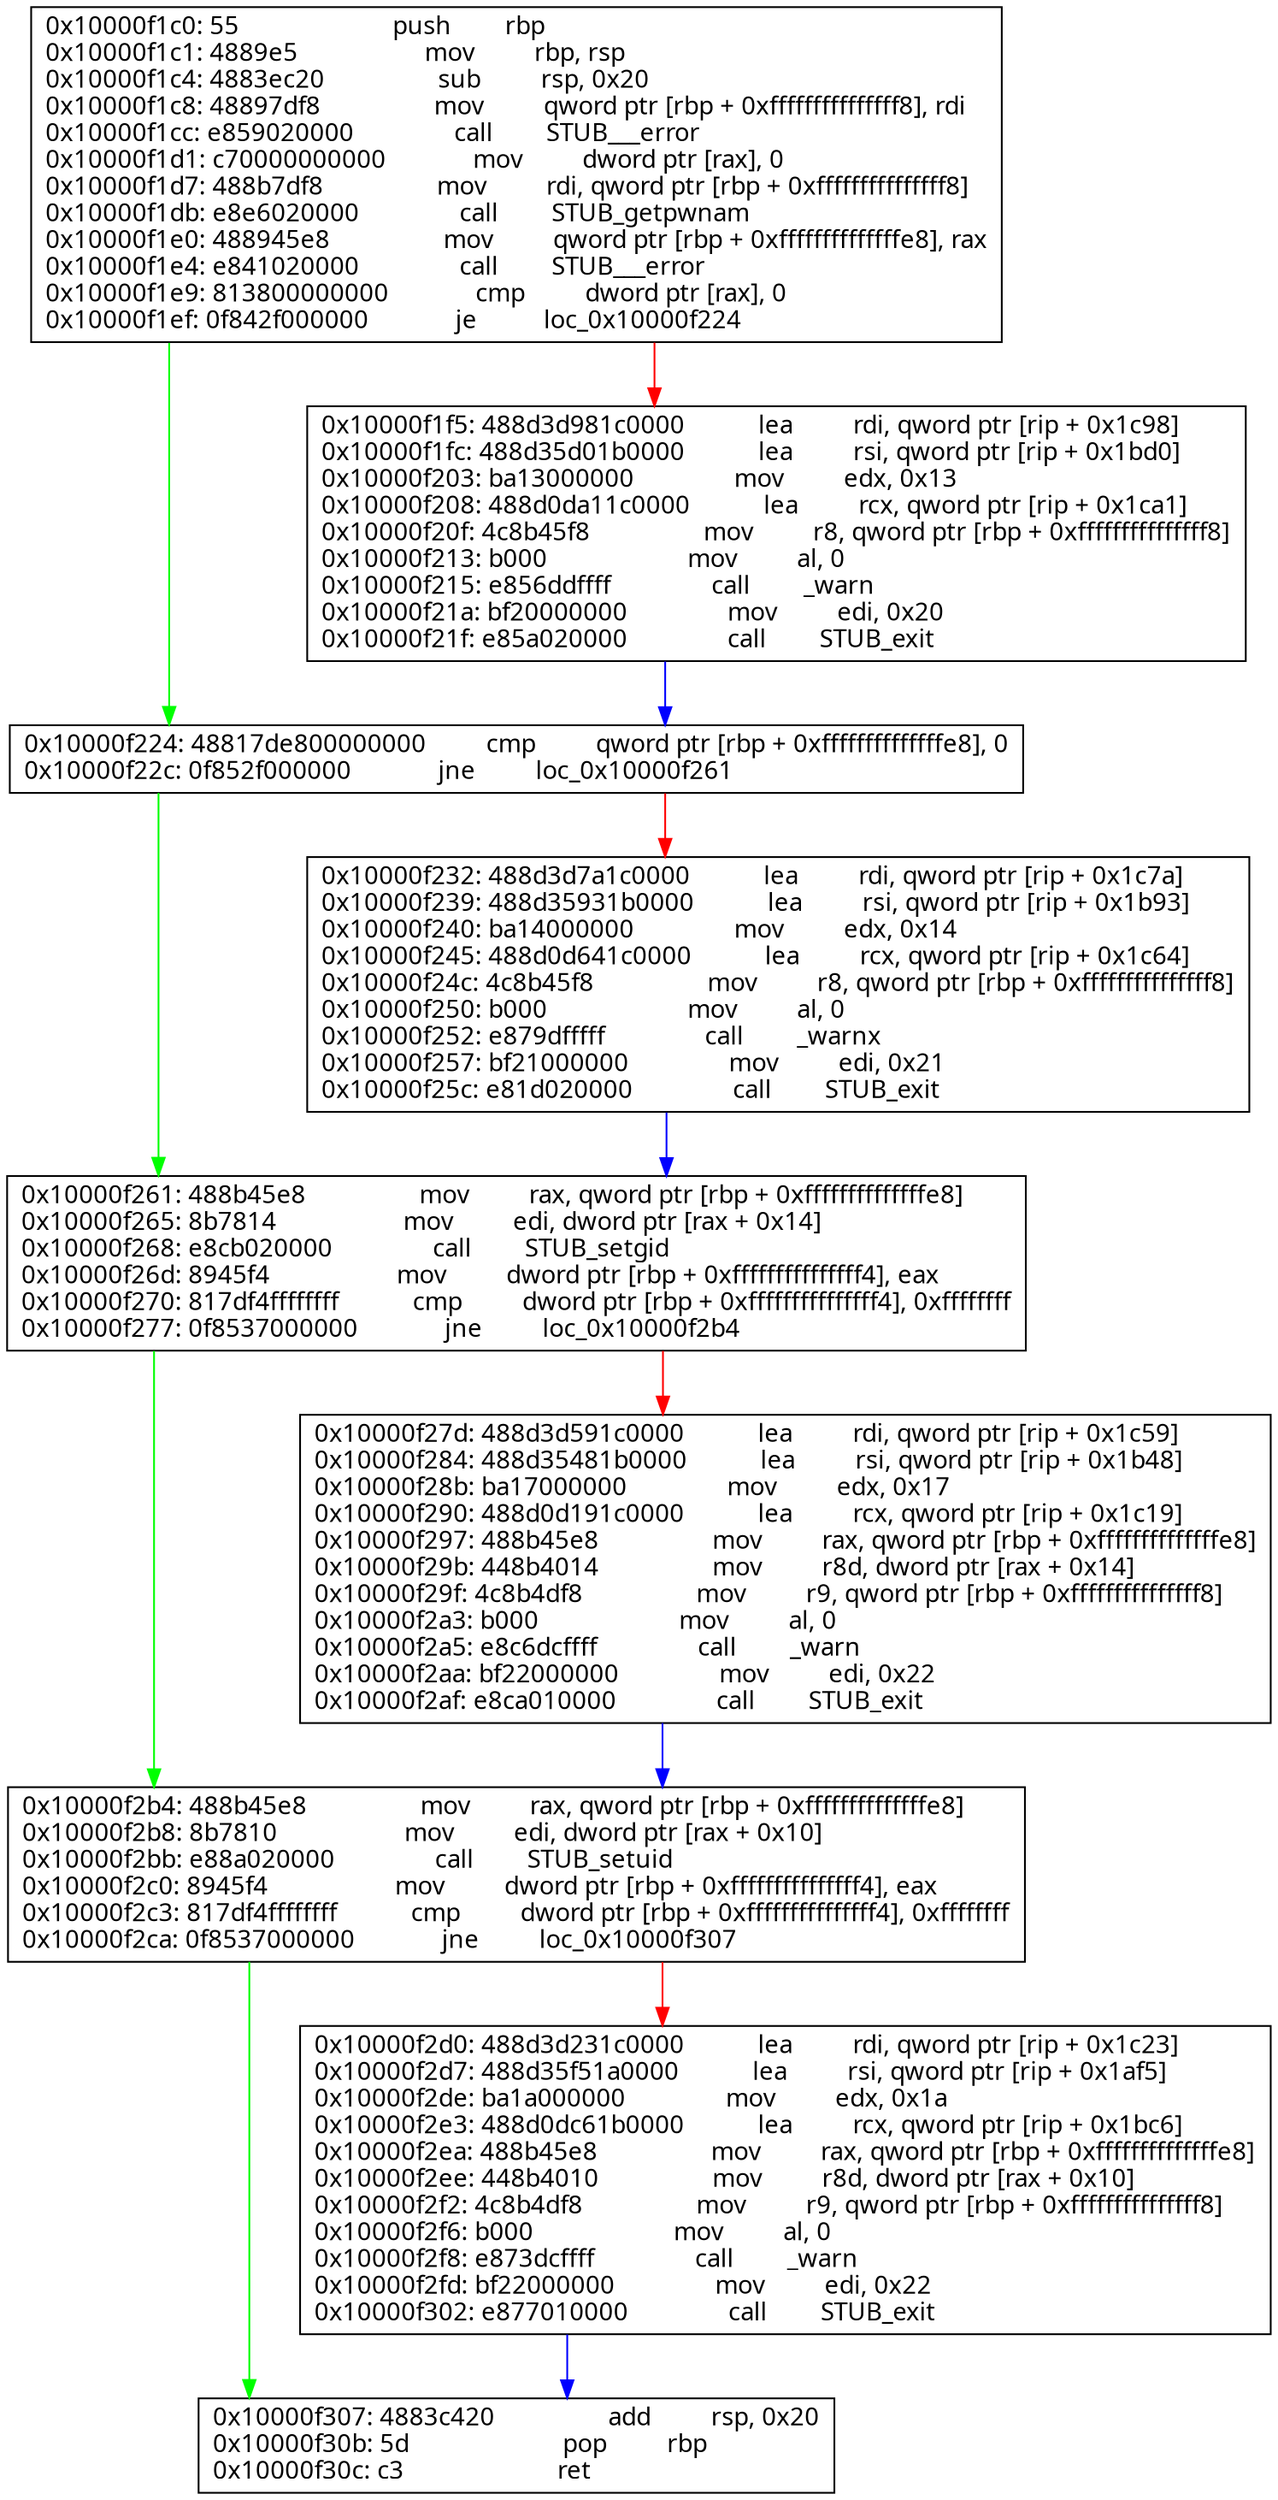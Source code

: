 digraph _su { 
splines="ortho"
 4295029184 [shape=box,fontname=menlo,label="0x10000f1c0: 55                       push        rbp\l0x10000f1c1: 4889e5                   mov         rbp, rsp\l0x10000f1c4: 4883ec20                 sub         rsp, 0x20\l0x10000f1c8: 48897df8                 mov         qword ptr [rbp + 0xfffffffffffffff8], rdi\l0x10000f1cc: e859020000               call        STUB___error\l0x10000f1d1: c70000000000             mov         dword ptr [rax], 0\l0x10000f1d7: 488b7df8                 mov         rdi, qword ptr [rbp + 0xfffffffffffffff8]\l0x10000f1db: e8e6020000               call        STUB_getpwnam\l0x10000f1e0: 488945e8                 mov         qword ptr [rbp + 0xffffffffffffffe8], rax\l0x10000f1e4: e841020000               call        STUB___error\l0x10000f1e9: 813800000000             cmp         dword ptr [rax], 0\l0x10000f1ef: 0f842f000000             je          loc_0x10000f224\l"];
 4295029184 -> 4295029284[color=green];
 4295029184 -> 4295029237[color=red];
 4295029284 [shape=box,fontname=menlo,label="0x10000f224: 48817de800000000         cmp         qword ptr [rbp + 0xffffffffffffffe8], 0\l0x10000f22c: 0f852f000000             jne         loc_0x10000f261\l"];
 4295029284 -> 4295029345[color=green];
 4295029284 -> 4295029298[color=red];
 4295029237 [shape=box,fontname=menlo,label="0x10000f1f5: 488d3d981c0000           lea         rdi, qword ptr [rip + 0x1c98]\l0x10000f1fc: 488d35d01b0000           lea         rsi, qword ptr [rip + 0x1bd0]\l0x10000f203: ba13000000               mov         edx, 0x13\l0x10000f208: 488d0da11c0000           lea         rcx, qword ptr [rip + 0x1ca1]\l0x10000f20f: 4c8b45f8                 mov         r8, qword ptr [rbp + 0xfffffffffffffff8]\l0x10000f213: b000                     mov         al, 0\l0x10000f215: e856ddffff               call        _warn\l0x10000f21a: bf20000000               mov         edi, 0x20\l0x10000f21f: e85a020000               call        STUB_exit\l"];
 4295029237 -> 4295029284[color=blue];
 4295029345 [shape=box,fontname=menlo,label="0x10000f261: 488b45e8                 mov         rax, qword ptr [rbp + 0xffffffffffffffe8]\l0x10000f265: 8b7814                   mov         edi, dword ptr [rax + 0x14]\l0x10000f268: e8cb020000               call        STUB_setgid\l0x10000f26d: 8945f4                   mov         dword ptr [rbp + 0xfffffffffffffff4], eax\l0x10000f270: 817df4ffffffff           cmp         dword ptr [rbp + 0xfffffffffffffff4], 0xffffffff\l0x10000f277: 0f8537000000             jne         loc_0x10000f2b4\l"];
 4295029345 -> 4295029428[color=green];
 4295029345 -> 4295029373[color=red];
 4295029298 [shape=box,fontname=menlo,label="0x10000f232: 488d3d7a1c0000           lea         rdi, qword ptr [rip + 0x1c7a]\l0x10000f239: 488d35931b0000           lea         rsi, qword ptr [rip + 0x1b93]\l0x10000f240: ba14000000               mov         edx, 0x14\l0x10000f245: 488d0d641c0000           lea         rcx, qword ptr [rip + 0x1c64]\l0x10000f24c: 4c8b45f8                 mov         r8, qword ptr [rbp + 0xfffffffffffffff8]\l0x10000f250: b000                     mov         al, 0\l0x10000f252: e879dfffff               call        _warnx\l0x10000f257: bf21000000               mov         edi, 0x21\l0x10000f25c: e81d020000               call        STUB_exit\l"];
 4295029298 -> 4295029345[color=blue];
 4295029428 [shape=box,fontname=menlo,label="0x10000f2b4: 488b45e8                 mov         rax, qword ptr [rbp + 0xffffffffffffffe8]\l0x10000f2b8: 8b7810                   mov         edi, dword ptr [rax + 0x10]\l0x10000f2bb: e88a020000               call        STUB_setuid\l0x10000f2c0: 8945f4                   mov         dword ptr [rbp + 0xfffffffffffffff4], eax\l0x10000f2c3: 817df4ffffffff           cmp         dword ptr [rbp + 0xfffffffffffffff4], 0xffffffff\l0x10000f2ca: 0f8537000000             jne         loc_0x10000f307\l"];
 4295029428 -> 4295029511[color=green];
 4295029428 -> 4295029456[color=red];
 4295029373 [shape=box,fontname=menlo,label="0x10000f27d: 488d3d591c0000           lea         rdi, qword ptr [rip + 0x1c59]\l0x10000f284: 488d35481b0000           lea         rsi, qword ptr [rip + 0x1b48]\l0x10000f28b: ba17000000               mov         edx, 0x17\l0x10000f290: 488d0d191c0000           lea         rcx, qword ptr [rip + 0x1c19]\l0x10000f297: 488b45e8                 mov         rax, qword ptr [rbp + 0xffffffffffffffe8]\l0x10000f29b: 448b4014                 mov         r8d, dword ptr [rax + 0x14]\l0x10000f29f: 4c8b4df8                 mov         r9, qword ptr [rbp + 0xfffffffffffffff8]\l0x10000f2a3: b000                     mov         al, 0\l0x10000f2a5: e8c6dcffff               call        _warn\l0x10000f2aa: bf22000000               mov         edi, 0x22\l0x10000f2af: e8ca010000               call        STUB_exit\l"];
 4295029373 -> 4295029428[color=blue];
 4295029511 [shape=box,fontname=menlo,label="0x10000f307: 4883c420                 add         rsp, 0x20\l0x10000f30b: 5d                       pop         rbp\l0x10000f30c: c3                       ret         \l"];
 4295029456 [shape=box,fontname=menlo,label="0x10000f2d0: 488d3d231c0000           lea         rdi, qword ptr [rip + 0x1c23]\l0x10000f2d7: 488d35f51a0000           lea         rsi, qword ptr [rip + 0x1af5]\l0x10000f2de: ba1a000000               mov         edx, 0x1a\l0x10000f2e3: 488d0dc61b0000           lea         rcx, qword ptr [rip + 0x1bc6]\l0x10000f2ea: 488b45e8                 mov         rax, qword ptr [rbp + 0xffffffffffffffe8]\l0x10000f2ee: 448b4010                 mov         r8d, dword ptr [rax + 0x10]\l0x10000f2f2: 4c8b4df8                 mov         r9, qword ptr [rbp + 0xfffffffffffffff8]\l0x10000f2f6: b000                     mov         al, 0\l0x10000f2f8: e873dcffff               call        _warn\l0x10000f2fd: bf22000000               mov         edi, 0x22\l0x10000f302: e877010000               call        STUB_exit\l"];
 4295029456 -> 4295029511[color=blue];
}
